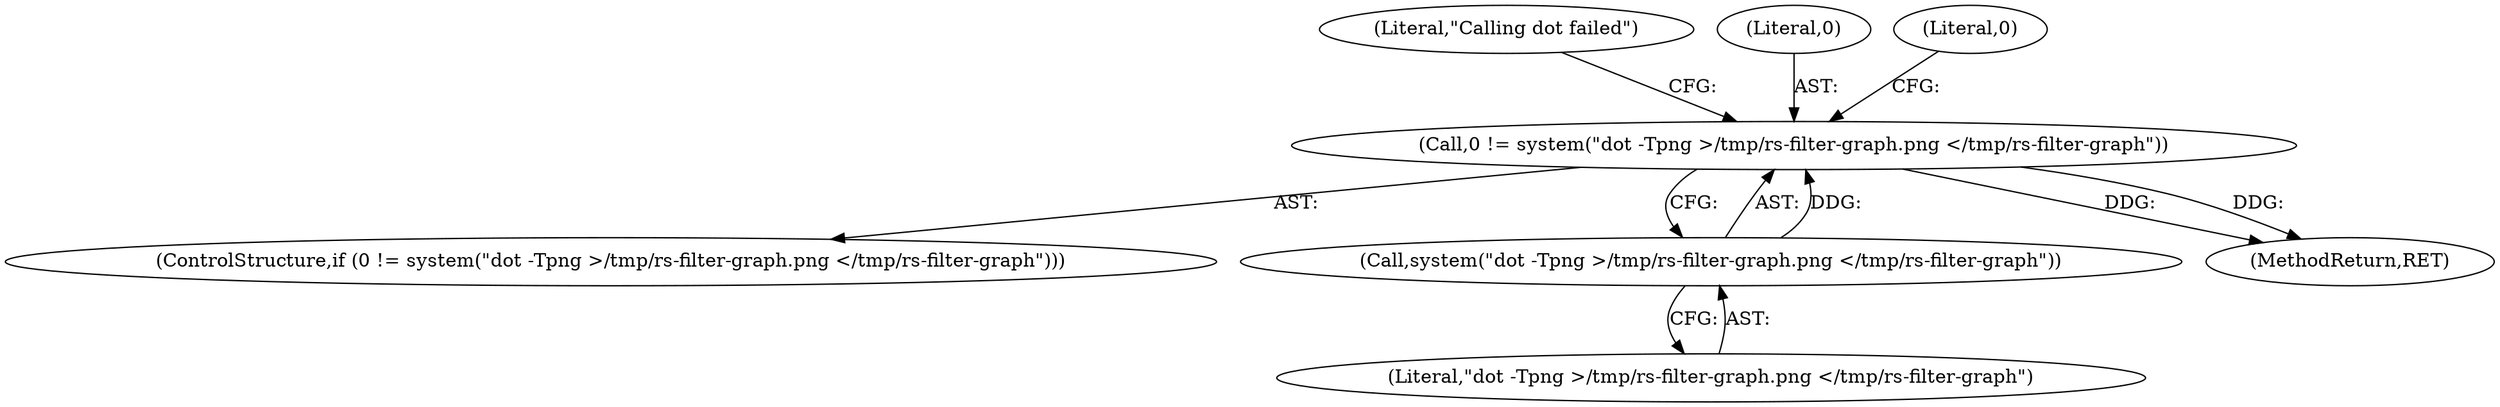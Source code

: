 digraph "0_rawstudio_9c2cd3c93c05d009a91d84eedbb85873b0cb505d@API" {
"1000127" [label="(Call,0 != system(\"dot -Tpng >/tmp/rs-filter-graph.png </tmp/rs-filter-graph\"))"];
"1000129" [label="(Call,system(\"dot -Tpng >/tmp/rs-filter-graph.png </tmp/rs-filter-graph\"))"];
"1000129" [label="(Call,system(\"dot -Tpng >/tmp/rs-filter-graph.png </tmp/rs-filter-graph\"))"];
"1000126" [label="(ControlStructure,if (0 != system(\"dot -Tpng >/tmp/rs-filter-graph.png </tmp/rs-filter-graph\")))"];
"1000132" [label="(Literal,\"Calling dot failed\")"];
"1000127" [label="(Call,0 != system(\"dot -Tpng >/tmp/rs-filter-graph.png </tmp/rs-filter-graph\"))"];
"1000128" [label="(Literal,0)"];
"1000130" [label="(Literal,\"dot -Tpng >/tmp/rs-filter-graph.png </tmp/rs-filter-graph\")"];
"1000135" [label="(Literal,0)"];
"1000143" [label="(MethodReturn,RET)"];
"1000127" -> "1000126"  [label="AST: "];
"1000127" -> "1000129"  [label="CFG: "];
"1000128" -> "1000127"  [label="AST: "];
"1000129" -> "1000127"  [label="AST: "];
"1000132" -> "1000127"  [label="CFG: "];
"1000135" -> "1000127"  [label="CFG: "];
"1000127" -> "1000143"  [label="DDG: "];
"1000127" -> "1000143"  [label="DDG: "];
"1000129" -> "1000127"  [label="DDG: "];
"1000129" -> "1000130"  [label="CFG: "];
"1000130" -> "1000129"  [label="AST: "];
}
